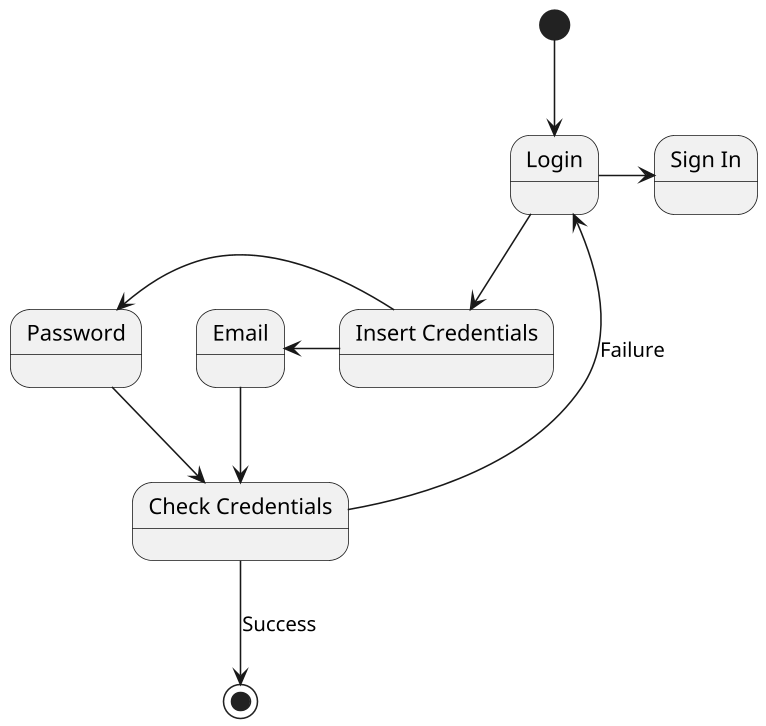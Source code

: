 @startuml
[*] --> Login

skinparam dpi 150
skinparam direction top-down

state "Insert Credentials" as InsertCredentials
state "Sign In" as SignIn
state "Check Credentials" as CheckCredentials

Login -down-> InsertCredentials
Login -right-> SignIn


InsertCredentials -left-> Email
InsertCredentials -left-> Password


Email -down-> CheckCredentials
Password -down-> CheckCredentials

CheckCredentials -down-> [*] : Success
CheckCredentials -left-> Login : Failure

@enduml
